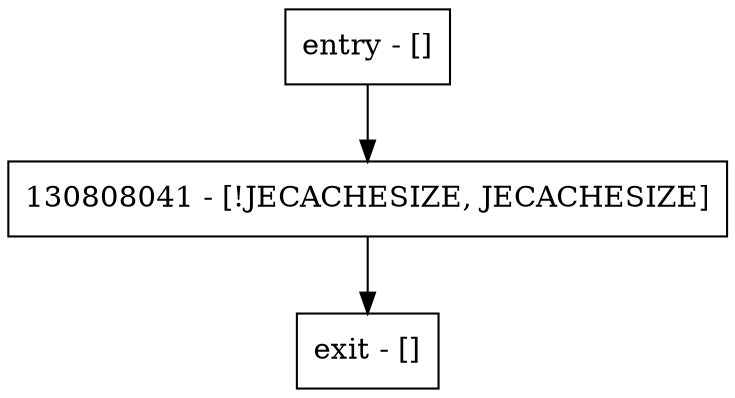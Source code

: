 digraph longArraySize {
node [shape=record];
entry [label="entry - []"];
exit [label="exit - []"];
130808041 [label="130808041 - [!JECACHESIZE, JECACHESIZE]"];
entry;
exit;
entry -> 130808041;
130808041 -> exit;
}
